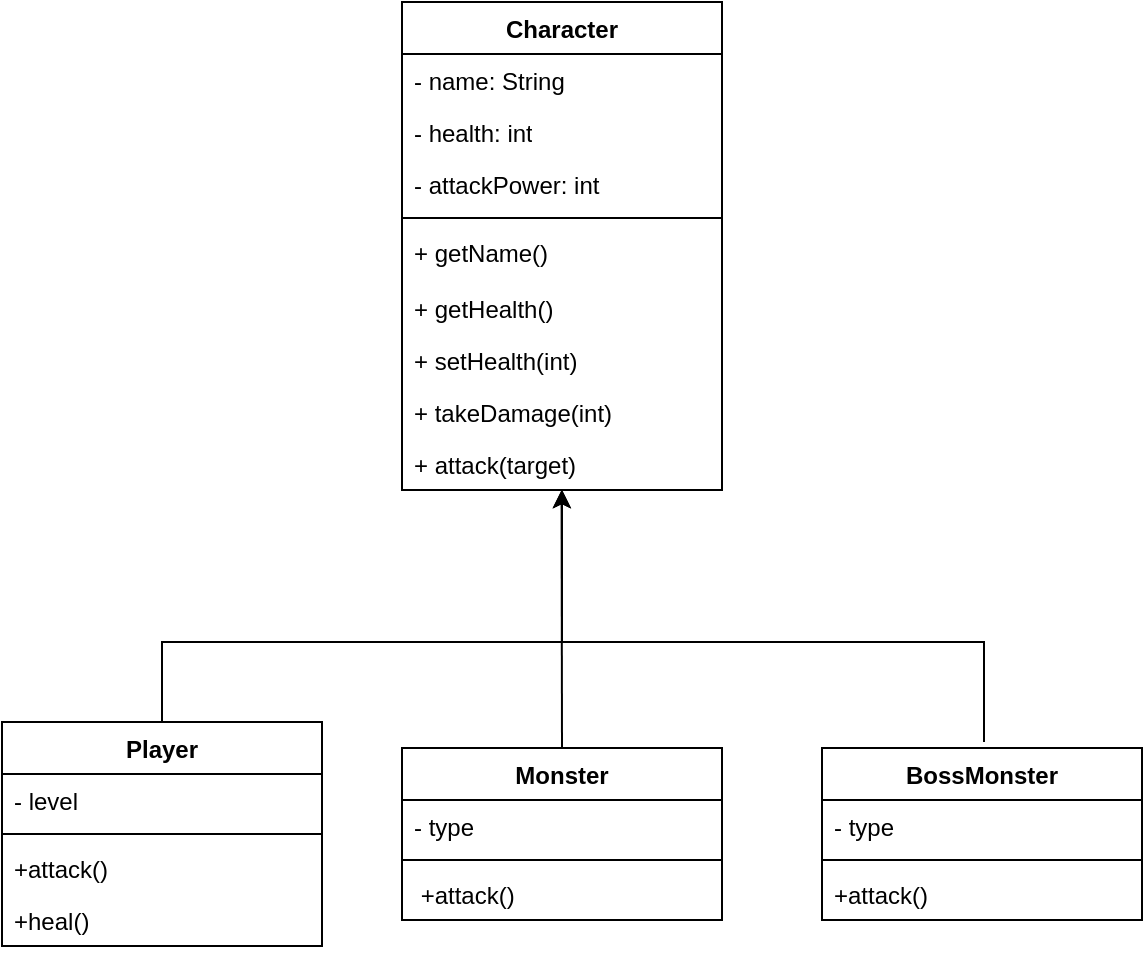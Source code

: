 <mxfile version="28.1.2">
  <diagram name="Page-1" id="w47u1d09DuTFdqOwxIdP">
    <mxGraphModel dx="785" dy="1140" grid="1" gridSize="10" guides="1" tooltips="1" connect="1" arrows="1" fold="1" page="1" pageScale="1" pageWidth="827" pageHeight="1169" math="0" shadow="0">
      <root>
        <mxCell id="0" />
        <mxCell id="1" parent="0" />
        <mxCell id="GvDyW8FTAvmoSBk2sogr-1" value="Character" style="swimlane;fontStyle=1;align=center;verticalAlign=top;childLayout=stackLayout;horizontal=1;startSize=26;horizontalStack=0;resizeParent=1;resizeParentMax=0;resizeLast=0;collapsible=1;marginBottom=0;whiteSpace=wrap;html=1;" vertex="1" parent="1">
          <mxGeometry x="350" y="190" width="160" height="244" as="geometry" />
        </mxCell>
        <mxCell id="GvDyW8FTAvmoSBk2sogr-2" value="- name: String&lt;div&gt;&lt;br&gt;&lt;/div&gt;" style="text;strokeColor=none;fillColor=none;align=left;verticalAlign=top;spacingLeft=4;spacingRight=4;overflow=hidden;rotatable=0;points=[[0,0.5],[1,0.5]];portConstraint=eastwest;whiteSpace=wrap;html=1;" vertex="1" parent="GvDyW8FTAvmoSBk2sogr-1">
          <mxGeometry y="26" width="160" height="26" as="geometry" />
        </mxCell>
        <mxCell id="GvDyW8FTAvmoSBk2sogr-5" value="&lt;div&gt;- health: int&lt;/div&gt;" style="text;strokeColor=none;fillColor=none;align=left;verticalAlign=top;spacingLeft=4;spacingRight=4;overflow=hidden;rotatable=0;points=[[0,0.5],[1,0.5]];portConstraint=eastwest;whiteSpace=wrap;html=1;" vertex="1" parent="GvDyW8FTAvmoSBk2sogr-1">
          <mxGeometry y="52" width="160" height="26" as="geometry" />
        </mxCell>
        <mxCell id="GvDyW8FTAvmoSBk2sogr-6" value="&lt;div&gt;- attackPower: int&lt;/div&gt;" style="text;strokeColor=none;fillColor=none;align=left;verticalAlign=top;spacingLeft=4;spacingRight=4;overflow=hidden;rotatable=0;points=[[0,0.5],[1,0.5]];portConstraint=eastwest;whiteSpace=wrap;html=1;" vertex="1" parent="GvDyW8FTAvmoSBk2sogr-1">
          <mxGeometry y="78" width="160" height="26" as="geometry" />
        </mxCell>
        <mxCell id="GvDyW8FTAvmoSBk2sogr-3" value="" style="line;strokeWidth=1;fillColor=none;align=left;verticalAlign=middle;spacingTop=-1;spacingLeft=3;spacingRight=3;rotatable=0;labelPosition=right;points=[];portConstraint=eastwest;strokeColor=inherit;" vertex="1" parent="GvDyW8FTAvmoSBk2sogr-1">
          <mxGeometry y="104" width="160" height="8" as="geometry" />
        </mxCell>
        <mxCell id="GvDyW8FTAvmoSBk2sogr-4" value="+ getName()&amp;nbsp;" style="text;strokeColor=none;fillColor=none;align=left;verticalAlign=top;spacingLeft=4;spacingRight=4;overflow=hidden;rotatable=0;points=[[0,0.5],[1,0.5]];portConstraint=eastwest;whiteSpace=wrap;html=1;" vertex="1" parent="GvDyW8FTAvmoSBk2sogr-1">
          <mxGeometry y="112" width="160" height="28" as="geometry" />
        </mxCell>
        <mxCell id="GvDyW8FTAvmoSBk2sogr-7" value="+ getHealth()" style="text;strokeColor=none;fillColor=none;align=left;verticalAlign=top;spacingLeft=4;spacingRight=4;overflow=hidden;rotatable=0;points=[[0,0.5],[1,0.5]];portConstraint=eastwest;whiteSpace=wrap;html=1;" vertex="1" parent="GvDyW8FTAvmoSBk2sogr-1">
          <mxGeometry y="140" width="160" height="26" as="geometry" />
        </mxCell>
        <mxCell id="GvDyW8FTAvmoSBk2sogr-8" value="+ setHealth(int)" style="text;strokeColor=none;fillColor=none;align=left;verticalAlign=top;spacingLeft=4;spacingRight=4;overflow=hidden;rotatable=0;points=[[0,0.5],[1,0.5]];portConstraint=eastwest;whiteSpace=wrap;html=1;" vertex="1" parent="GvDyW8FTAvmoSBk2sogr-1">
          <mxGeometry y="166" width="160" height="26" as="geometry" />
        </mxCell>
        <mxCell id="GvDyW8FTAvmoSBk2sogr-9" value="+ takeDamage(int)" style="text;strokeColor=none;fillColor=none;align=left;verticalAlign=top;spacingLeft=4;spacingRight=4;overflow=hidden;rotatable=0;points=[[0,0.5],[1,0.5]];portConstraint=eastwest;whiteSpace=wrap;html=1;" vertex="1" parent="GvDyW8FTAvmoSBk2sogr-1">
          <mxGeometry y="192" width="160" height="26" as="geometry" />
        </mxCell>
        <mxCell id="GvDyW8FTAvmoSBk2sogr-10" value="+ attack(target)" style="text;strokeColor=none;fillColor=none;align=left;verticalAlign=top;spacingLeft=4;spacingRight=4;overflow=hidden;rotatable=0;points=[[0,0.5],[1,0.5]];portConstraint=eastwest;whiteSpace=wrap;html=1;" vertex="1" parent="GvDyW8FTAvmoSBk2sogr-1">
          <mxGeometry y="218" width="160" height="26" as="geometry" />
        </mxCell>
        <mxCell id="GvDyW8FTAvmoSBk2sogr-11" value="Player" style="swimlane;fontStyle=1;align=center;verticalAlign=top;childLayout=stackLayout;horizontal=1;startSize=26;horizontalStack=0;resizeParent=1;resizeParentMax=0;resizeLast=0;collapsible=1;marginBottom=0;whiteSpace=wrap;html=1;" vertex="1" parent="1">
          <mxGeometry x="150" y="550" width="160" height="112" as="geometry" />
        </mxCell>
        <mxCell id="GvDyW8FTAvmoSBk2sogr-12" value="- level" style="text;strokeColor=none;fillColor=none;align=left;verticalAlign=top;spacingLeft=4;spacingRight=4;overflow=hidden;rotatable=0;points=[[0,0.5],[1,0.5]];portConstraint=eastwest;whiteSpace=wrap;html=1;" vertex="1" parent="GvDyW8FTAvmoSBk2sogr-11">
          <mxGeometry y="26" width="160" height="26" as="geometry" />
        </mxCell>
        <mxCell id="GvDyW8FTAvmoSBk2sogr-13" value="" style="line;strokeWidth=1;fillColor=none;align=left;verticalAlign=middle;spacingTop=-1;spacingLeft=3;spacingRight=3;rotatable=0;labelPosition=right;points=[];portConstraint=eastwest;strokeColor=inherit;" vertex="1" parent="GvDyW8FTAvmoSBk2sogr-11">
          <mxGeometry y="52" width="160" height="8" as="geometry" />
        </mxCell>
        <mxCell id="GvDyW8FTAvmoSBk2sogr-14" value="+attack()" style="text;strokeColor=none;fillColor=none;align=left;verticalAlign=top;spacingLeft=4;spacingRight=4;overflow=hidden;rotatable=0;points=[[0,0.5],[1,0.5]];portConstraint=eastwest;whiteSpace=wrap;html=1;" vertex="1" parent="GvDyW8FTAvmoSBk2sogr-11">
          <mxGeometry y="60" width="160" height="26" as="geometry" />
        </mxCell>
        <mxCell id="GvDyW8FTAvmoSBk2sogr-15" value="+heal()" style="text;strokeColor=none;fillColor=none;align=left;verticalAlign=top;spacingLeft=4;spacingRight=4;overflow=hidden;rotatable=0;points=[[0,0.5],[1,0.5]];portConstraint=eastwest;whiteSpace=wrap;html=1;" vertex="1" parent="GvDyW8FTAvmoSBk2sogr-11">
          <mxGeometry y="86" width="160" height="26" as="geometry" />
        </mxCell>
        <mxCell id="GvDyW8FTAvmoSBk2sogr-16" value="Monster" style="swimlane;fontStyle=1;align=center;verticalAlign=top;childLayout=stackLayout;horizontal=1;startSize=26;horizontalStack=0;resizeParent=1;resizeParentMax=0;resizeLast=0;collapsible=1;marginBottom=0;whiteSpace=wrap;html=1;" vertex="1" parent="1">
          <mxGeometry x="350" y="563" width="160" height="86" as="geometry" />
        </mxCell>
        <mxCell id="GvDyW8FTAvmoSBk2sogr-17" value="- type" style="text;strokeColor=none;fillColor=none;align=left;verticalAlign=top;spacingLeft=4;spacingRight=4;overflow=hidden;rotatable=0;points=[[0,0.5],[1,0.5]];portConstraint=eastwest;whiteSpace=wrap;html=1;" vertex="1" parent="GvDyW8FTAvmoSBk2sogr-16">
          <mxGeometry y="26" width="160" height="26" as="geometry" />
        </mxCell>
        <mxCell id="GvDyW8FTAvmoSBk2sogr-18" value="" style="line;strokeWidth=1;fillColor=none;align=left;verticalAlign=middle;spacingTop=-1;spacingLeft=3;spacingRight=3;rotatable=0;labelPosition=right;points=[];portConstraint=eastwest;strokeColor=inherit;" vertex="1" parent="GvDyW8FTAvmoSBk2sogr-16">
          <mxGeometry y="52" width="160" height="8" as="geometry" />
        </mxCell>
        <mxCell id="GvDyW8FTAvmoSBk2sogr-19" value="&amp;nbsp;+attack()" style="text;strokeColor=none;fillColor=none;align=left;verticalAlign=top;spacingLeft=4;spacingRight=4;overflow=hidden;rotatable=0;points=[[0,0.5],[1,0.5]];portConstraint=eastwest;whiteSpace=wrap;html=1;" vertex="1" parent="GvDyW8FTAvmoSBk2sogr-16">
          <mxGeometry y="60" width="160" height="26" as="geometry" />
        </mxCell>
        <mxCell id="GvDyW8FTAvmoSBk2sogr-20" value="BossMonster" style="swimlane;fontStyle=1;align=center;verticalAlign=top;childLayout=stackLayout;horizontal=1;startSize=26;horizontalStack=0;resizeParent=1;resizeParentMax=0;resizeLast=0;collapsible=1;marginBottom=0;whiteSpace=wrap;html=1;" vertex="1" parent="1">
          <mxGeometry x="560" y="563" width="160" height="86" as="geometry" />
        </mxCell>
        <mxCell id="GvDyW8FTAvmoSBk2sogr-21" value="- type" style="text;strokeColor=none;fillColor=none;align=left;verticalAlign=top;spacingLeft=4;spacingRight=4;overflow=hidden;rotatable=0;points=[[0,0.5],[1,0.5]];portConstraint=eastwest;whiteSpace=wrap;html=1;" vertex="1" parent="GvDyW8FTAvmoSBk2sogr-20">
          <mxGeometry y="26" width="160" height="26" as="geometry" />
        </mxCell>
        <mxCell id="GvDyW8FTAvmoSBk2sogr-22" value="" style="line;strokeWidth=1;fillColor=none;align=left;verticalAlign=middle;spacingTop=-1;spacingLeft=3;spacingRight=3;rotatable=0;labelPosition=right;points=[];portConstraint=eastwest;strokeColor=inherit;" vertex="1" parent="GvDyW8FTAvmoSBk2sogr-20">
          <mxGeometry y="52" width="160" height="8" as="geometry" />
        </mxCell>
        <mxCell id="GvDyW8FTAvmoSBk2sogr-23" value="+attack()&amp;nbsp;&amp;nbsp;" style="text;strokeColor=none;fillColor=none;align=left;verticalAlign=top;spacingLeft=4;spacingRight=4;overflow=hidden;rotatable=0;points=[[0,0.5],[1,0.5]];portConstraint=eastwest;whiteSpace=wrap;html=1;" vertex="1" parent="GvDyW8FTAvmoSBk2sogr-20">
          <mxGeometry y="60" width="160" height="26" as="geometry" />
        </mxCell>
        <mxCell id="GvDyW8FTAvmoSBk2sogr-24" value="" style="endArrow=classic;html=1;rounded=0;exitX=0.5;exitY=0;exitDx=0;exitDy=0;" edge="1" parent="1" source="GvDyW8FTAvmoSBk2sogr-11">
          <mxGeometry width="50" height="50" relative="1" as="geometry">
            <mxPoint x="440" y="510" as="sourcePoint" />
            <mxPoint x="430" y="434" as="targetPoint" />
            <Array as="points">
              <mxPoint x="230" y="510" />
              <mxPoint x="430" y="510" />
            </Array>
          </mxGeometry>
        </mxCell>
        <mxCell id="GvDyW8FTAvmoSBk2sogr-25" value="" style="endArrow=classic;html=1;rounded=0;exitX=0.5;exitY=0;exitDx=0;exitDy=0;" edge="1" parent="1" source="GvDyW8FTAvmoSBk2sogr-16">
          <mxGeometry width="50" height="50" relative="1" as="geometry">
            <mxPoint x="430" y="560" as="sourcePoint" />
            <mxPoint x="429.79" y="434" as="targetPoint" />
          </mxGeometry>
        </mxCell>
        <mxCell id="GvDyW8FTAvmoSBk2sogr-26" value="" style="endArrow=classic;html=1;rounded=0;" edge="1" parent="1">
          <mxGeometry width="50" height="50" relative="1" as="geometry">
            <mxPoint x="641" y="560" as="sourcePoint" />
            <mxPoint x="430" y="434" as="targetPoint" />
            <Array as="points">
              <mxPoint x="641" y="510" />
              <mxPoint x="430" y="510" />
            </Array>
          </mxGeometry>
        </mxCell>
      </root>
    </mxGraphModel>
  </diagram>
</mxfile>

